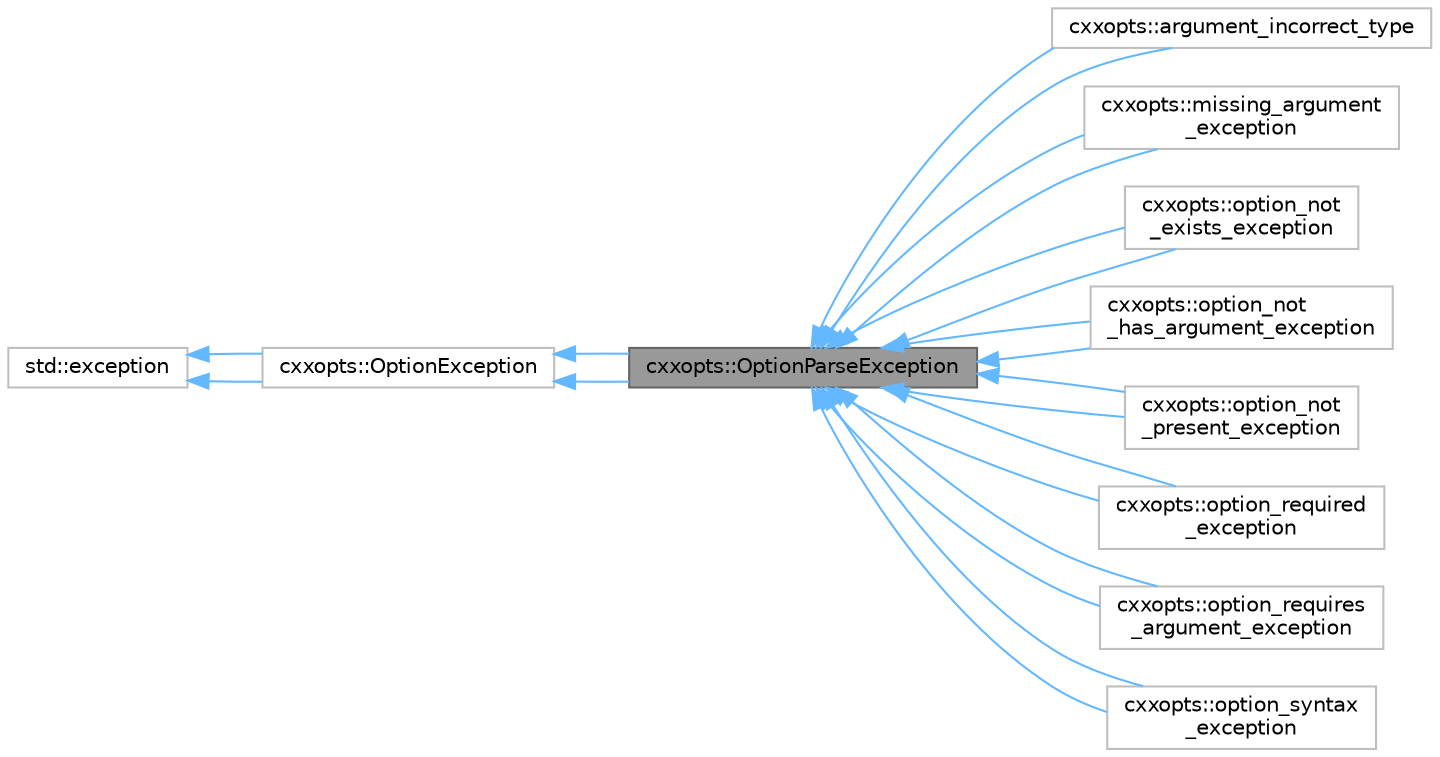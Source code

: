 digraph "cxxopts::OptionParseException"
{
 // LATEX_PDF_SIZE
  bgcolor="transparent";
  edge [fontname=Helvetica,fontsize=10,labelfontname=Helvetica,labelfontsize=10];
  node [fontname=Helvetica,fontsize=10,shape=box,height=0.2,width=0.4];
  rankdir="LR";
  Node1 [id="Node000001",label="cxxopts::OptionParseException",height=0.2,width=0.4,color="gray40", fillcolor="grey60", style="filled", fontcolor="black",tooltip=" "];
  Node2 -> Node1 [id="edge1_Node000001_Node000002",dir="back",color="steelblue1",style="solid",tooltip=" "];
  Node2 [id="Node000002",label="cxxopts::OptionException",height=0.2,width=0.4,color="grey75", fillcolor="white", style="filled",URL="$classcxxopts_1_1_option_exception.html",tooltip=" "];
  Node3 -> Node2 [id="edge2_Node000002_Node000003",dir="back",color="steelblue1",style="solid",tooltip=" "];
  Node3 [id="Node000003",label="std::exception",height=0.2,width=0.4,color="grey75", fillcolor="white", style="filled",tooltip=" "];
  Node3 -> Node2 [id="edge3_Node000002_Node000003",dir="back",color="steelblue1",style="solid",tooltip=" "];
  Node2 -> Node1 [id="edge4_Node000001_Node000002",dir="back",color="steelblue1",style="solid",tooltip=" "];
  Node1 -> Node4 [id="edge5_Node000001_Node000004",dir="back",color="steelblue1",style="solid",tooltip=" "];
  Node4 [id="Node000004",label="cxxopts::argument_incorrect_type",height=0.2,width=0.4,color="grey75", fillcolor="white", style="filled",URL="$classcxxopts_1_1argument__incorrect__type.html",tooltip=" "];
  Node1 -> Node4 [id="edge6_Node000001_Node000004",dir="back",color="steelblue1",style="solid",tooltip=" "];
  Node1 -> Node5 [id="edge7_Node000001_Node000005",dir="back",color="steelblue1",style="solid",tooltip=" "];
  Node5 [id="Node000005",label="cxxopts::missing_argument\l_exception",height=0.2,width=0.4,color="grey75", fillcolor="white", style="filled",URL="$classcxxopts_1_1missing__argument__exception.html",tooltip=" "];
  Node1 -> Node5 [id="edge8_Node000001_Node000005",dir="back",color="steelblue1",style="solid",tooltip=" "];
  Node1 -> Node6 [id="edge9_Node000001_Node000006",dir="back",color="steelblue1",style="solid",tooltip=" "];
  Node6 [id="Node000006",label="cxxopts::option_not\l_exists_exception",height=0.2,width=0.4,color="grey75", fillcolor="white", style="filled",URL="$classcxxopts_1_1option__not__exists__exception.html",tooltip=" "];
  Node1 -> Node6 [id="edge10_Node000001_Node000006",dir="back",color="steelblue1",style="solid",tooltip=" "];
  Node1 -> Node7 [id="edge11_Node000001_Node000007",dir="back",color="steelblue1",style="solid",tooltip=" "];
  Node7 [id="Node000007",label="cxxopts::option_not\l_has_argument_exception",height=0.2,width=0.4,color="grey75", fillcolor="white", style="filled",URL="$classcxxopts_1_1option__not__has__argument__exception.html",tooltip=" "];
  Node1 -> Node7 [id="edge12_Node000001_Node000007",dir="back",color="steelblue1",style="solid",tooltip=" "];
  Node1 -> Node8 [id="edge13_Node000001_Node000008",dir="back",color="steelblue1",style="solid",tooltip=" "];
  Node8 [id="Node000008",label="cxxopts::option_not\l_present_exception",height=0.2,width=0.4,color="grey75", fillcolor="white", style="filled",URL="$classcxxopts_1_1option__not__present__exception.html",tooltip=" "];
  Node1 -> Node8 [id="edge14_Node000001_Node000008",dir="back",color="steelblue1",style="solid",tooltip=" "];
  Node1 -> Node9 [id="edge15_Node000001_Node000009",dir="back",color="steelblue1",style="solid",tooltip=" "];
  Node9 [id="Node000009",label="cxxopts::option_required\l_exception",height=0.2,width=0.4,color="grey75", fillcolor="white", style="filled",URL="$classcxxopts_1_1option__required__exception.html",tooltip=" "];
  Node1 -> Node9 [id="edge16_Node000001_Node000009",dir="back",color="steelblue1",style="solid",tooltip=" "];
  Node1 -> Node10 [id="edge17_Node000001_Node000010",dir="back",color="steelblue1",style="solid",tooltip=" "];
  Node10 [id="Node000010",label="cxxopts::option_requires\l_argument_exception",height=0.2,width=0.4,color="grey75", fillcolor="white", style="filled",URL="$classcxxopts_1_1option__requires__argument__exception.html",tooltip=" "];
  Node1 -> Node10 [id="edge18_Node000001_Node000010",dir="back",color="steelblue1",style="solid",tooltip=" "];
  Node1 -> Node11 [id="edge19_Node000001_Node000011",dir="back",color="steelblue1",style="solid",tooltip=" "];
  Node11 [id="Node000011",label="cxxopts::option_syntax\l_exception",height=0.2,width=0.4,color="grey75", fillcolor="white", style="filled",URL="$classcxxopts_1_1option__syntax__exception.html",tooltip=" "];
  Node1 -> Node11 [id="edge20_Node000001_Node000011",dir="back",color="steelblue1",style="solid",tooltip=" "];
}
